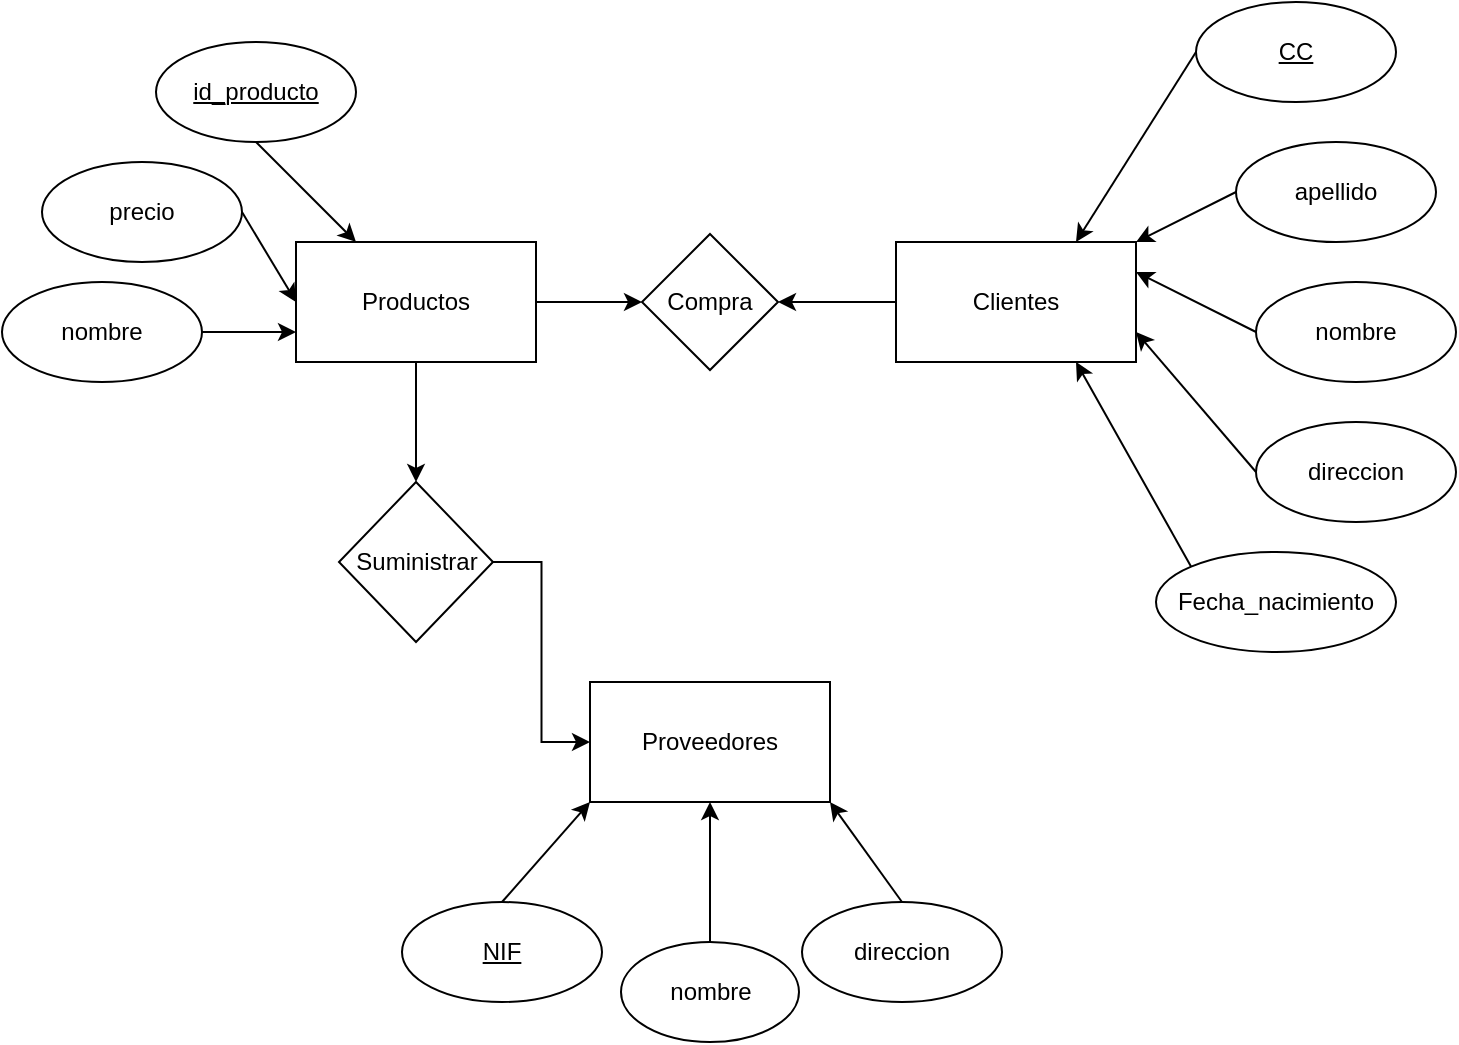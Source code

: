 <mxfile version="24.6.4" type="google">
  <diagram name="Página-1" id="JJgbPzOvQgDYRdqmJUVu">
    <mxGraphModel grid="1" page="1" gridSize="10" guides="1" tooltips="1" connect="1" arrows="1" fold="1" pageScale="1" pageWidth="827" pageHeight="1169" math="0" shadow="0">
      <root>
        <mxCell id="0" />
        <mxCell id="1" parent="0" />
        <mxCell id="jFf_bvRV7TXIv33GV13o-11" style="edgeStyle=orthogonalEdgeStyle;rounded=0;orthogonalLoop=1;jettySize=auto;html=1;" edge="1" parent="1" source="jFf_bvRV7TXIv33GV13o-1" target="jFf_bvRV7TXIv33GV13o-8">
          <mxGeometry relative="1" as="geometry" />
        </mxCell>
        <mxCell id="jFf_bvRV7TXIv33GV13o-27" style="edgeStyle=orthogonalEdgeStyle;rounded=0;orthogonalLoop=1;jettySize=auto;html=1;" edge="1" parent="1" source="jFf_bvRV7TXIv33GV13o-1" target="jFf_bvRV7TXIv33GV13o-26">
          <mxGeometry relative="1" as="geometry" />
        </mxCell>
        <mxCell id="jFf_bvRV7TXIv33GV13o-1" value="Productos" style="rounded=0;whiteSpace=wrap;html=1;fillColor=none;" vertex="1" parent="1">
          <mxGeometry x="187" y="270" width="120" height="60" as="geometry" />
        </mxCell>
        <mxCell id="jFf_bvRV7TXIv33GV13o-12" style="edgeStyle=orthogonalEdgeStyle;rounded=0;orthogonalLoop=1;jettySize=auto;html=1;entryX=1;entryY=0.5;entryDx=0;entryDy=0;" edge="1" parent="1" source="jFf_bvRV7TXIv33GV13o-2" target="jFf_bvRV7TXIv33GV13o-8">
          <mxGeometry relative="1" as="geometry" />
        </mxCell>
        <mxCell id="jFf_bvRV7TXIv33GV13o-2" value="Clientes" style="rounded=0;whiteSpace=wrap;html=1;" vertex="1" parent="1">
          <mxGeometry x="487" y="270" width="120" height="60" as="geometry" />
        </mxCell>
        <mxCell id="jFf_bvRV7TXIv33GV13o-3" value="nombre" style="ellipse;whiteSpace=wrap;html=1;" vertex="1" parent="1">
          <mxGeometry x="667" y="290" width="100" height="50" as="geometry" />
        </mxCell>
        <mxCell id="jFf_bvRV7TXIv33GV13o-4" value="apellido" style="ellipse;whiteSpace=wrap;html=1;" vertex="1" parent="1">
          <mxGeometry x="657" y="220" width="100" height="50" as="geometry" />
        </mxCell>
        <mxCell id="jFf_bvRV7TXIv33GV13o-5" value="&lt;u&gt;CC&lt;/u&gt;" style="ellipse;whiteSpace=wrap;html=1;" vertex="1" parent="1">
          <mxGeometry x="637" y="150" width="100" height="50" as="geometry" />
        </mxCell>
        <mxCell id="jFf_bvRV7TXIv33GV13o-6" value="direccion" style="ellipse;whiteSpace=wrap;html=1;" vertex="1" parent="1">
          <mxGeometry x="667" y="360" width="100" height="50" as="geometry" />
        </mxCell>
        <mxCell id="jFf_bvRV7TXIv33GV13o-7" value="Fecha_nacimiento" style="ellipse;whiteSpace=wrap;html=1;" vertex="1" parent="1">
          <mxGeometry x="617" y="425" width="120" height="50" as="geometry" />
        </mxCell>
        <mxCell id="jFf_bvRV7TXIv33GV13o-8" value="Compra" style="rhombus;whiteSpace=wrap;html=1;" vertex="1" parent="1">
          <mxGeometry x="360" y="266" width="68" height="68" as="geometry" />
        </mxCell>
        <mxCell id="jFf_bvRV7TXIv33GV13o-19" value="&lt;u&gt;id_producto&lt;/u&gt;" style="ellipse;whiteSpace=wrap;html=1;" vertex="1" parent="1">
          <mxGeometry x="117" y="170" width="100" height="50" as="geometry" />
        </mxCell>
        <mxCell id="jFf_bvRV7TXIv33GV13o-20" value="precio" style="ellipse;whiteSpace=wrap;html=1;" vertex="1" parent="1">
          <mxGeometry x="60" y="230" width="100" height="50" as="geometry" />
        </mxCell>
        <mxCell id="jFf_bvRV7TXIv33GV13o-21" value="nombre" style="ellipse;whiteSpace=wrap;html=1;" vertex="1" parent="1">
          <mxGeometry x="40" y="290" width="100" height="50" as="geometry" />
        </mxCell>
        <mxCell id="jFf_bvRV7TXIv33GV13o-25" value="Proveedores" style="rounded=0;whiteSpace=wrap;html=1;" vertex="1" parent="1">
          <mxGeometry x="334" y="490" width="120" height="60" as="geometry" />
        </mxCell>
        <mxCell id="jFf_bvRV7TXIv33GV13o-28" style="edgeStyle=orthogonalEdgeStyle;rounded=0;orthogonalLoop=1;jettySize=auto;html=1;entryX=0;entryY=0.5;entryDx=0;entryDy=0;" edge="1" parent="1" source="jFf_bvRV7TXIv33GV13o-26" target="jFf_bvRV7TXIv33GV13o-25">
          <mxGeometry relative="1" as="geometry" />
        </mxCell>
        <mxCell id="jFf_bvRV7TXIv33GV13o-26" value="Suministrar" style="rhombus;whiteSpace=wrap;html=1;" vertex="1" parent="1">
          <mxGeometry x="208.5" y="390" width="77" height="80" as="geometry" />
        </mxCell>
        <mxCell id="jFf_bvRV7TXIv33GV13o-29" value="&lt;u&gt;NIF&lt;/u&gt;" style="ellipse;whiteSpace=wrap;html=1;" vertex="1" parent="1">
          <mxGeometry x="240" y="600" width="100" height="50" as="geometry" />
        </mxCell>
        <mxCell id="jFf_bvRV7TXIv33GV13o-31" value="nombre" style="ellipse;whiteSpace=wrap;html=1;" vertex="1" parent="1">
          <mxGeometry x="349.5" y="620" width="89" height="50" as="geometry" />
        </mxCell>
        <mxCell id="jFf_bvRV7TXIv33GV13o-33" value="direccion" style="ellipse;whiteSpace=wrap;html=1;" vertex="1" parent="1">
          <mxGeometry x="440" y="600" width="100" height="50" as="geometry" />
        </mxCell>
        <mxCell id="jFf_bvRV7TXIv33GV13o-38" value="" style="endArrow=classic;html=1;rounded=0;exitX=1;exitY=0.5;exitDx=0;exitDy=0;entryX=0;entryY=0.75;entryDx=0;entryDy=0;" edge="1" parent="1" source="jFf_bvRV7TXIv33GV13o-21" target="jFf_bvRV7TXIv33GV13o-1">
          <mxGeometry width="50" height="50" relative="1" as="geometry">
            <mxPoint x="110" y="480" as="sourcePoint" />
            <mxPoint x="160" y="430" as="targetPoint" />
          </mxGeometry>
        </mxCell>
        <mxCell id="jFf_bvRV7TXIv33GV13o-39" value="" style="endArrow=classic;html=1;rounded=0;exitX=1;exitY=0.5;exitDx=0;exitDy=0;entryX=0;entryY=0.5;entryDx=0;entryDy=0;" edge="1" parent="1" source="jFf_bvRV7TXIv33GV13o-20" target="jFf_bvRV7TXIv33GV13o-1">
          <mxGeometry width="50" height="50" relative="1" as="geometry">
            <mxPoint x="150" y="325" as="sourcePoint" />
            <mxPoint x="197" y="325" as="targetPoint" />
          </mxGeometry>
        </mxCell>
        <mxCell id="jFf_bvRV7TXIv33GV13o-40" value="" style="endArrow=classic;html=1;rounded=0;exitX=0.5;exitY=1;exitDx=0;exitDy=0;entryX=0.25;entryY=0;entryDx=0;entryDy=0;" edge="1" parent="1" source="jFf_bvRV7TXIv33GV13o-19" target="jFf_bvRV7TXIv33GV13o-1">
          <mxGeometry width="50" height="50" relative="1" as="geometry">
            <mxPoint x="170" y="265" as="sourcePoint" />
            <mxPoint x="197" y="310" as="targetPoint" />
          </mxGeometry>
        </mxCell>
        <mxCell id="jFf_bvRV7TXIv33GV13o-41" value="" style="endArrow=classic;html=1;rounded=0;exitX=0;exitY=0.5;exitDx=0;exitDy=0;entryX=0.75;entryY=0;entryDx=0;entryDy=0;" edge="1" parent="1" source="jFf_bvRV7TXIv33GV13o-5" target="jFf_bvRV7TXIv33GV13o-2">
          <mxGeometry width="50" height="50" relative="1" as="geometry">
            <mxPoint x="177" y="230" as="sourcePoint" />
            <mxPoint x="227" y="280" as="targetPoint" />
          </mxGeometry>
        </mxCell>
        <mxCell id="jFf_bvRV7TXIv33GV13o-42" value="" style="endArrow=classic;html=1;rounded=0;exitX=0;exitY=0.5;exitDx=0;exitDy=0;entryX=1;entryY=0;entryDx=0;entryDy=0;" edge="1" parent="1" source="jFf_bvRV7TXIv33GV13o-4" target="jFf_bvRV7TXIv33GV13o-2">
          <mxGeometry width="50" height="50" relative="1" as="geometry">
            <mxPoint x="647" y="185" as="sourcePoint" />
            <mxPoint x="587" y="280" as="targetPoint" />
          </mxGeometry>
        </mxCell>
        <mxCell id="jFf_bvRV7TXIv33GV13o-43" value="" style="endArrow=classic;html=1;rounded=0;exitX=0;exitY=0.5;exitDx=0;exitDy=0;entryX=1;entryY=0.25;entryDx=0;entryDy=0;" edge="1" parent="1" source="jFf_bvRV7TXIv33GV13o-3" target="jFf_bvRV7TXIv33GV13o-2">
          <mxGeometry width="50" height="50" relative="1" as="geometry">
            <mxPoint x="667" y="255" as="sourcePoint" />
            <mxPoint x="617" y="280" as="targetPoint" />
          </mxGeometry>
        </mxCell>
        <mxCell id="jFf_bvRV7TXIv33GV13o-44" value="" style="endArrow=classic;html=1;rounded=0;exitX=0;exitY=0.5;exitDx=0;exitDy=0;entryX=1;entryY=0.75;entryDx=0;entryDy=0;" edge="1" parent="1" source="jFf_bvRV7TXIv33GV13o-6" target="jFf_bvRV7TXIv33GV13o-2">
          <mxGeometry width="50" height="50" relative="1" as="geometry">
            <mxPoint x="677" y="325" as="sourcePoint" />
            <mxPoint x="617" y="295" as="targetPoint" />
          </mxGeometry>
        </mxCell>
        <mxCell id="jFf_bvRV7TXIv33GV13o-45" value="" style="endArrow=classic;html=1;rounded=0;exitX=0;exitY=0;exitDx=0;exitDy=0;entryX=0.75;entryY=1;entryDx=0;entryDy=0;" edge="1" parent="1" source="jFf_bvRV7TXIv33GV13o-7" target="jFf_bvRV7TXIv33GV13o-2">
          <mxGeometry width="50" height="50" relative="1" as="geometry">
            <mxPoint x="677" y="395" as="sourcePoint" />
            <mxPoint x="617" y="325" as="targetPoint" />
          </mxGeometry>
        </mxCell>
        <mxCell id="jFf_bvRV7TXIv33GV13o-46" value="" style="endArrow=classic;html=1;rounded=0;exitX=0.5;exitY=0;exitDx=0;exitDy=0;entryX=1;entryY=1;entryDx=0;entryDy=0;" edge="1" parent="1" source="jFf_bvRV7TXIv33GV13o-33" target="jFf_bvRV7TXIv33GV13o-25">
          <mxGeometry width="50" height="50" relative="1" as="geometry">
            <mxPoint x="687" y="405" as="sourcePoint" />
            <mxPoint x="627" y="335" as="targetPoint" />
          </mxGeometry>
        </mxCell>
        <mxCell id="jFf_bvRV7TXIv33GV13o-47" value="" style="endArrow=classic;html=1;rounded=0;exitX=0.5;exitY=0;exitDx=0;exitDy=0;entryX=0.5;entryY=1;entryDx=0;entryDy=0;" edge="1" parent="1" source="jFf_bvRV7TXIv33GV13o-31" target="jFf_bvRV7TXIv33GV13o-25">
          <mxGeometry width="50" height="50" relative="1" as="geometry">
            <mxPoint x="500" y="610" as="sourcePoint" />
            <mxPoint x="434" y="560" as="targetPoint" />
          </mxGeometry>
        </mxCell>
        <mxCell id="jFf_bvRV7TXIv33GV13o-48" value="" style="endArrow=classic;html=1;rounded=0;exitX=0.5;exitY=0;exitDx=0;exitDy=0;entryX=0;entryY=1;entryDx=0;entryDy=0;" edge="1" parent="1" source="jFf_bvRV7TXIv33GV13o-29" target="jFf_bvRV7TXIv33GV13o-25">
          <mxGeometry width="50" height="50" relative="1" as="geometry">
            <mxPoint x="404" y="630" as="sourcePoint" />
            <mxPoint x="404" y="560" as="targetPoint" />
          </mxGeometry>
        </mxCell>
      </root>
    </mxGraphModel>
  </diagram>
</mxfile>
